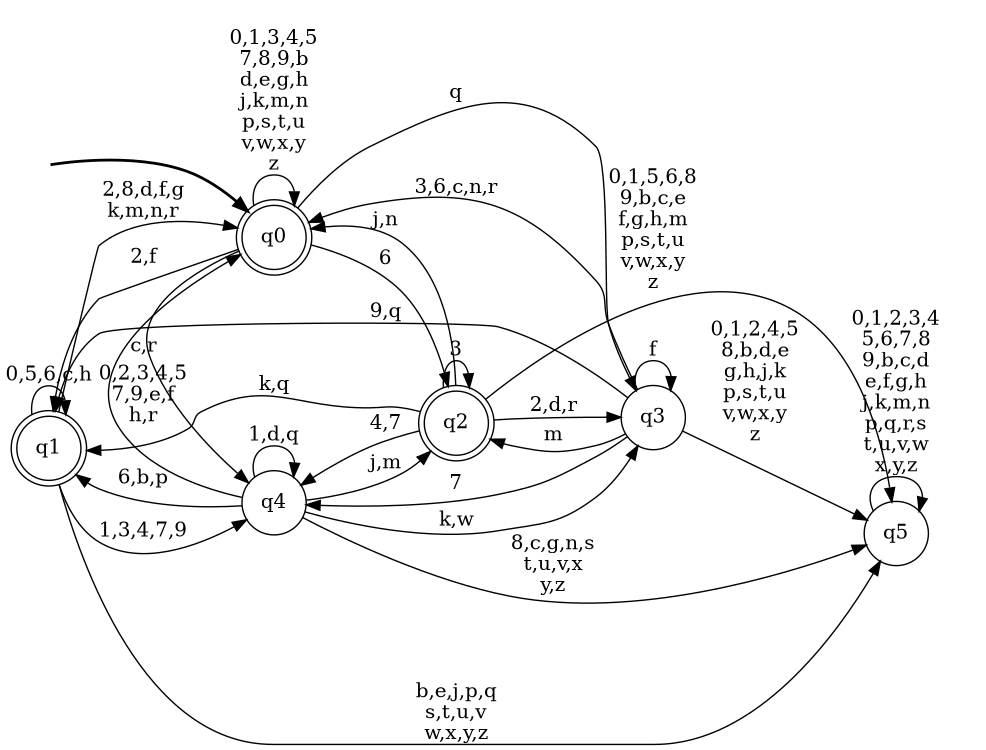 digraph BlueStar {
__start0 [style = invis, shape = none, label = "", width = 0, height = 0];

rankdir=LR;
size="8,5";

s0 [style="rounded,filled", color="black", fillcolor="white" shape="doublecircle", label="q0"];
s1 [style="rounded,filled", color="black", fillcolor="white" shape="doublecircle", label="q1"];
s2 [style="rounded,filled", color="black", fillcolor="white" shape="doublecircle", label="q2"];
s3 [style="filled", color="black", fillcolor="white" shape="circle", label="q3"];
s4 [style="filled", color="black", fillcolor="white" shape="circle", label="q4"];
s5 [style="filled", color="black", fillcolor="white" shape="circle", label="q5"];
subgraph cluster_main { 
	graph [pad=".75", ranksep="0.15", nodesep="0.15"];
	 style=invis; 
	__start0 -> s0 [penwidth=2];
}
s0 -> s0 [label="0,1,3,4,5\n7,8,9,b\nd,e,g,h\nj,k,m,n\np,s,t,u\nv,w,x,y\nz"];
s0 -> s1 [label="2,f"];
s0 -> s2 [label="6"];
s0 -> s3 [label="q"];
s0 -> s4 [label="c,r"];
s1 -> s0 [label="2,8,d,f,g\nk,m,n,r"];
s1 -> s1 [label="0,5,6,c,h"];
s1 -> s4 [label="1,3,4,7,9"];
s1 -> s5 [label="b,e,j,p,q\ns,t,u,v\nw,x,y,z"];
s2 -> s0 [label="j,n"];
s2 -> s1 [label="k,q"];
s2 -> s2 [label="3"];
s2 -> s3 [label="2,d,r"];
s2 -> s4 [label="4,7"];
s2 -> s5 [label="0,1,5,6,8\n9,b,c,e\nf,g,h,m\np,s,t,u\nv,w,x,y\nz"];
s3 -> s0 [label="3,6,c,n,r"];
s3 -> s1 [label="9,q"];
s3 -> s2 [label="m"];
s3 -> s3 [label="f"];
s3 -> s4 [label="7"];
s3 -> s5 [label="0,1,2,4,5\n8,b,d,e\ng,h,j,k\np,s,t,u\nv,w,x,y\nz"];
s4 -> s0 [label="0,2,3,4,5\n7,9,e,f\nh,r"];
s4 -> s1 [label="6,b,p"];
s4 -> s2 [label="j,m"];
s4 -> s3 [label="k,w"];
s4 -> s4 [label="1,d,q"];
s4 -> s5 [label="8,c,g,n,s\nt,u,v,x\ny,z"];
s5 -> s5 [label="0,1,2,3,4\n5,6,7,8\n9,b,c,d\ne,f,g,h\nj,k,m,n\np,q,r,s\nt,u,v,w\nx,y,z"];

}